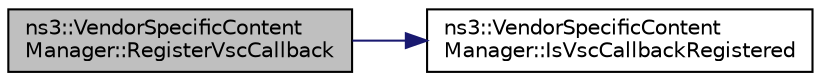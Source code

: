 digraph "ns3::VendorSpecificContentManager::RegisterVscCallback"
{
 // LATEX_PDF_SIZE
  edge [fontname="Helvetica",fontsize="10",labelfontname="Helvetica",labelfontsize="10"];
  node [fontname="Helvetica",fontsize="10",shape=record];
  rankdir="LR";
  Node1 [label="ns3::VendorSpecificContent\lManager::RegisterVscCallback",height=0.2,width=0.4,color="black", fillcolor="grey75", style="filled", fontcolor="black",tooltip=" "];
  Node1 -> Node2 [color="midnightblue",fontsize="10",style="solid",fontname="Helvetica"];
  Node2 [label="ns3::VendorSpecificContent\lManager::IsVscCallbackRegistered",height=0.2,width=0.4,color="black", fillcolor="white", style="filled",URL="$classns3_1_1_vendor_specific_content_manager.html#a5c1df1cbbfa463323ef7284cc83ac4c6",tooltip=" "];
}
